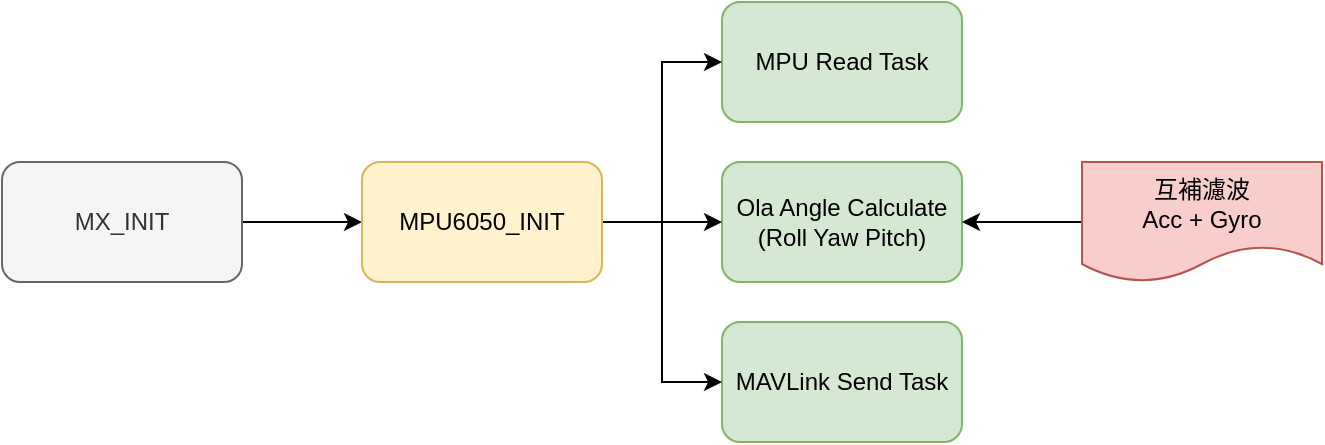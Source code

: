 <mxfile version="22.1.11" type="device">
  <diagram name="Page-1" id="OvRqPk3-q4lX9b5Ss2Dh">
    <mxGraphModel dx="683" dy="398" grid="1" gridSize="10" guides="1" tooltips="1" connect="1" arrows="1" fold="1" page="1" pageScale="1" pageWidth="1654" pageHeight="1169" math="0" shadow="0">
      <root>
        <mxCell id="0" />
        <mxCell id="1" parent="0" />
        <mxCell id="umXC-RFtf43Zf_NUYODG-1" value="MPU Read Task" style="rounded=1;whiteSpace=wrap;html=1;fillColor=#d5e8d4;strokeColor=#82b366;" vertex="1" parent="1">
          <mxGeometry x="680" y="280" width="120" height="60" as="geometry" />
        </mxCell>
        <mxCell id="umXC-RFtf43Zf_NUYODG-2" value="Ola Angle Calculate&lt;br&gt;(Roll Yaw Pitch)" style="rounded=1;whiteSpace=wrap;html=1;fillColor=#d5e8d4;strokeColor=#82b366;" vertex="1" parent="1">
          <mxGeometry x="680" y="360" width="120" height="60" as="geometry" />
        </mxCell>
        <mxCell id="umXC-RFtf43Zf_NUYODG-3" value="MAVLink Send Task" style="rounded=1;whiteSpace=wrap;html=1;fillColor=#d5e8d4;strokeColor=#82b366;" vertex="1" parent="1">
          <mxGeometry x="680" y="440" width="120" height="60" as="geometry" />
        </mxCell>
        <mxCell id="umXC-RFtf43Zf_NUYODG-6" style="edgeStyle=orthogonalEdgeStyle;rounded=0;orthogonalLoop=1;jettySize=auto;html=1;" edge="1" parent="1" source="umXC-RFtf43Zf_NUYODG-4" target="umXC-RFtf43Zf_NUYODG-5">
          <mxGeometry relative="1" as="geometry" />
        </mxCell>
        <mxCell id="umXC-RFtf43Zf_NUYODG-4" value="MX_INIT" style="rounded=1;whiteSpace=wrap;html=1;fillColor=#f5f5f5;strokeColor=#666666;fontColor=#333333;" vertex="1" parent="1">
          <mxGeometry x="320" y="360" width="120" height="60" as="geometry" />
        </mxCell>
        <mxCell id="umXC-RFtf43Zf_NUYODG-7" style="edgeStyle=orthogonalEdgeStyle;rounded=0;orthogonalLoop=1;jettySize=auto;html=1;" edge="1" parent="1" source="umXC-RFtf43Zf_NUYODG-5" target="umXC-RFtf43Zf_NUYODG-2">
          <mxGeometry relative="1" as="geometry" />
        </mxCell>
        <mxCell id="umXC-RFtf43Zf_NUYODG-8" style="edgeStyle=orthogonalEdgeStyle;rounded=0;orthogonalLoop=1;jettySize=auto;html=1;entryX=0;entryY=0.5;entryDx=0;entryDy=0;" edge="1" parent="1" source="umXC-RFtf43Zf_NUYODG-5" target="umXC-RFtf43Zf_NUYODG-1">
          <mxGeometry relative="1" as="geometry" />
        </mxCell>
        <mxCell id="umXC-RFtf43Zf_NUYODG-9" style="edgeStyle=orthogonalEdgeStyle;rounded=0;orthogonalLoop=1;jettySize=auto;html=1;entryX=0;entryY=0.5;entryDx=0;entryDy=0;" edge="1" parent="1" source="umXC-RFtf43Zf_NUYODG-5" target="umXC-RFtf43Zf_NUYODG-3">
          <mxGeometry relative="1" as="geometry" />
        </mxCell>
        <mxCell id="umXC-RFtf43Zf_NUYODG-5" value="MPU6050_INIT" style="rounded=1;whiteSpace=wrap;html=1;fillColor=#fff2cc;strokeColor=#d6b656;" vertex="1" parent="1">
          <mxGeometry x="500" y="360" width="120" height="60" as="geometry" />
        </mxCell>
        <mxCell id="umXC-RFtf43Zf_NUYODG-12" style="edgeStyle=orthogonalEdgeStyle;rounded=0;orthogonalLoop=1;jettySize=auto;html=1;" edge="1" parent="1" source="umXC-RFtf43Zf_NUYODG-11" target="umXC-RFtf43Zf_NUYODG-2">
          <mxGeometry relative="1" as="geometry" />
        </mxCell>
        <mxCell id="umXC-RFtf43Zf_NUYODG-11" value="互補濾波&lt;br&gt;Acc + Gyro" style="shape=document;whiteSpace=wrap;html=1;boundedLbl=1;fillColor=#f8cecc;strokeColor=#b85450;" vertex="1" parent="1">
          <mxGeometry x="860" y="360" width="120" height="60" as="geometry" />
        </mxCell>
      </root>
    </mxGraphModel>
  </diagram>
</mxfile>
